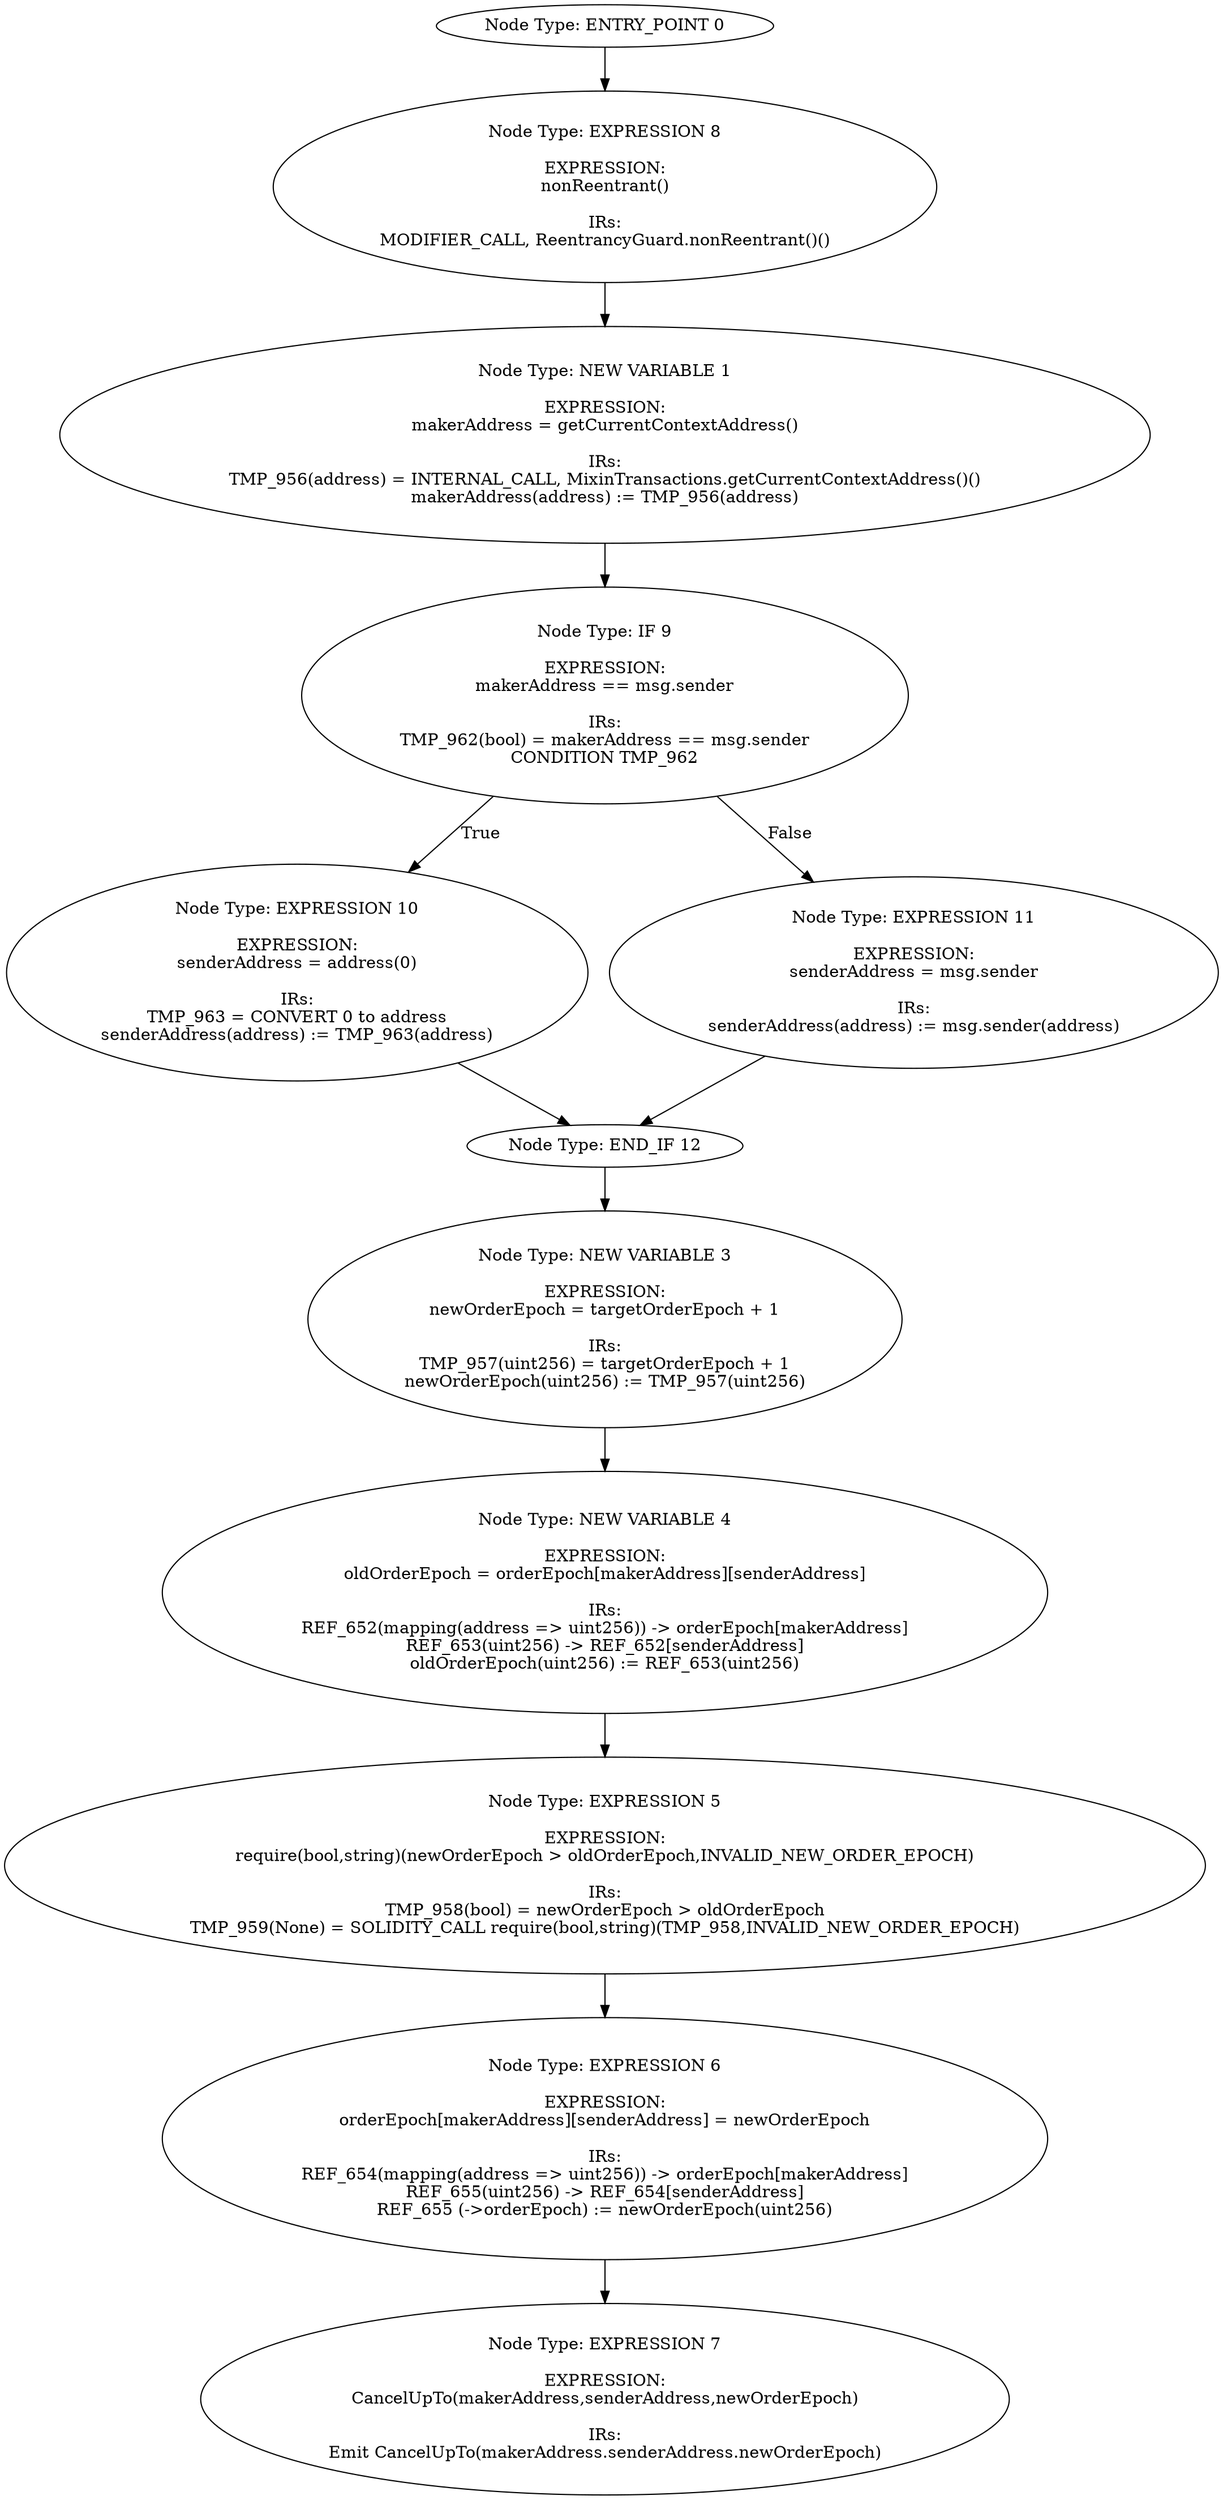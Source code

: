 digraph{
0[label="Node Type: ENTRY_POINT 0
"];
0->8;
1[label="Node Type: NEW VARIABLE 1

EXPRESSION:
makerAddress = getCurrentContextAddress()

IRs:
TMP_956(address) = INTERNAL_CALL, MixinTransactions.getCurrentContextAddress()()
makerAddress(address) := TMP_956(address)"];
1->9;
3[label="Node Type: NEW VARIABLE 3

EXPRESSION:
newOrderEpoch = targetOrderEpoch + 1

IRs:
TMP_957(uint256) = targetOrderEpoch + 1
newOrderEpoch(uint256) := TMP_957(uint256)"];
3->4;
4[label="Node Type: NEW VARIABLE 4

EXPRESSION:
oldOrderEpoch = orderEpoch[makerAddress][senderAddress]

IRs:
REF_652(mapping(address => uint256)) -> orderEpoch[makerAddress]
REF_653(uint256) -> REF_652[senderAddress]
oldOrderEpoch(uint256) := REF_653(uint256)"];
4->5;
5[label="Node Type: EXPRESSION 5

EXPRESSION:
require(bool,string)(newOrderEpoch > oldOrderEpoch,INVALID_NEW_ORDER_EPOCH)

IRs:
TMP_958(bool) = newOrderEpoch > oldOrderEpoch
TMP_959(None) = SOLIDITY_CALL require(bool,string)(TMP_958,INVALID_NEW_ORDER_EPOCH)"];
5->6;
6[label="Node Type: EXPRESSION 6

EXPRESSION:
orderEpoch[makerAddress][senderAddress] = newOrderEpoch

IRs:
REF_654(mapping(address => uint256)) -> orderEpoch[makerAddress]
REF_655(uint256) -> REF_654[senderAddress]
REF_655 (->orderEpoch) := newOrderEpoch(uint256)"];
6->7;
7[label="Node Type: EXPRESSION 7

EXPRESSION:
CancelUpTo(makerAddress,senderAddress,newOrderEpoch)

IRs:
Emit CancelUpTo(makerAddress.senderAddress.newOrderEpoch)"];
8[label="Node Type: EXPRESSION 8

EXPRESSION:
nonReentrant()

IRs:
MODIFIER_CALL, ReentrancyGuard.nonReentrant()()"];
8->1;
9[label="Node Type: IF 9

EXPRESSION:
makerAddress == msg.sender

IRs:
TMP_962(bool) = makerAddress == msg.sender
CONDITION TMP_962"];
9->10[label="True"];
9->11[label="False"];
10[label="Node Type: EXPRESSION 10

EXPRESSION:
senderAddress = address(0)

IRs:
TMP_963 = CONVERT 0 to address
senderAddress(address) := TMP_963(address)"];
10->12;
11[label="Node Type: EXPRESSION 11

EXPRESSION:
senderAddress = msg.sender

IRs:
senderAddress(address) := msg.sender(address)"];
11->12;
12[label="Node Type: END_IF 12
"];
12->3;
}
